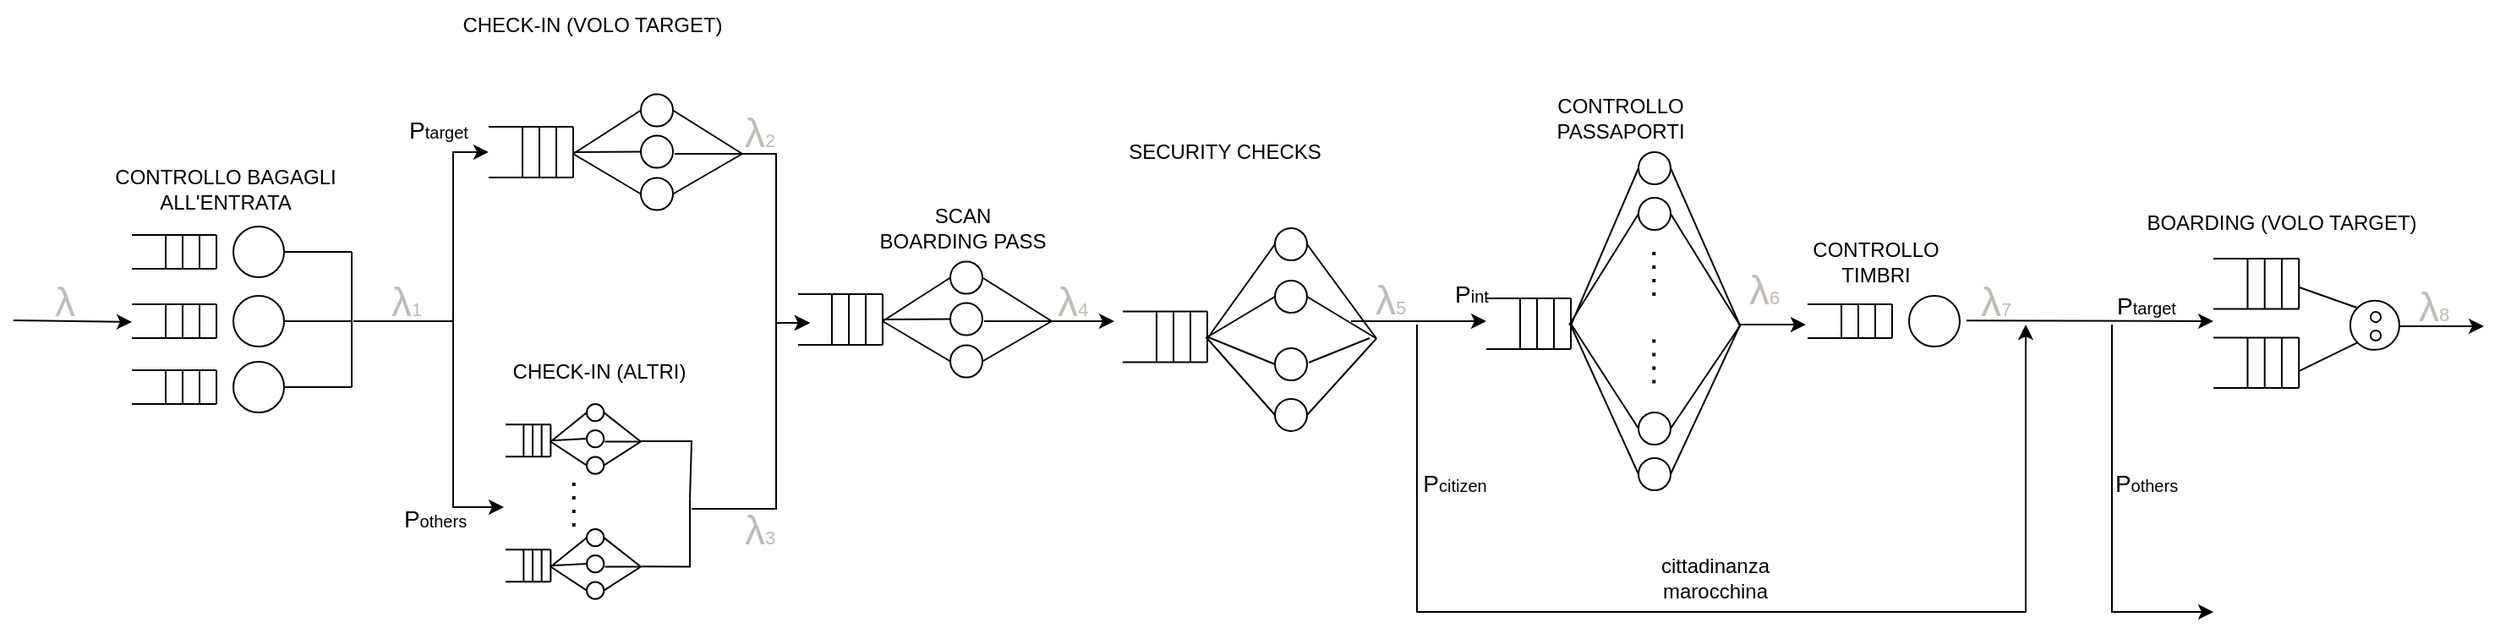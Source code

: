 <mxfile version="24.6.2" type="device">
  <diagram name="Pagina-1" id="cxO8FnJDTSKHW6fmAGdz">
    <mxGraphModel dx="3187" dy="1840" grid="1" gridSize="10" guides="1" tooltips="1" connect="1" arrows="1" fold="1" page="1" pageScale="1" pageWidth="1600" pageHeight="900" math="0" shadow="0">
      <root>
        <mxCell id="0" />
        <mxCell id="1" parent="0" />
        <mxCell id="YSWuQ-dhdkzdVncypj3w-34" value="" style="endArrow=classic;html=1;rounded=0;entryX=1;entryY=0.933;entryDx=0;entryDy=0;entryPerimeter=0;" parent="1" edge="1" target="1-fifR0d1cTadevSJ9ES-2">
          <mxGeometry width="50" height="50" relative="1" as="geometry">
            <mxPoint x="279" y="459" as="sourcePoint" />
            <mxPoint x="329" y="359" as="targetPoint" />
            <Array as="points">
              <mxPoint x="299" y="459" />
              <mxPoint x="299" y="359" />
            </Array>
          </mxGeometry>
        </mxCell>
        <mxCell id="YSWuQ-dhdkzdVncypj3w-50" value="CONTROLLO BAGAGLI &lt;br&gt;ALL&#39;ENTRATA" style="text;html=1;align=center;verticalAlign=middle;resizable=0;points=[];autosize=1;strokeColor=none;fillColor=none;rounded=0;" parent="1" vertex="1">
          <mxGeometry x="89" y="361" width="150" height="40" as="geometry" />
        </mxCell>
        <mxCell id="YSWuQ-dhdkzdVncypj3w-51" value="CHECK-IN (VOLO TARGET)" style="text;html=1;align=center;verticalAlign=middle;resizable=0;points=[];autosize=1;strokeColor=none;fillColor=none;rounded=0;" parent="1" vertex="1">
          <mxGeometry x="291" y="269" width="180" height="30" as="geometry" />
        </mxCell>
        <mxCell id="YSWuQ-dhdkzdVncypj3w-52" value="" style="endArrow=classic;html=1;rounded=0;" parent="1" edge="1">
          <mxGeometry width="50" height="50" relative="1" as="geometry">
            <mxPoint x="470" y="360" as="sourcePoint" />
            <mxPoint x="510" y="460" as="targetPoint" />
            <Array as="points">
              <mxPoint x="490" y="360" />
              <mxPoint x="490" y="460" />
            </Array>
          </mxGeometry>
        </mxCell>
        <mxCell id="YSWuQ-dhdkzdVncypj3w-93" value="SCAN&lt;br&gt;BOARDING PASS" style="text;html=1;align=center;verticalAlign=middle;resizable=0;points=[];autosize=1;strokeColor=none;fillColor=none;rounded=0;" parent="1" vertex="1">
          <mxGeometry x="540" y="383.5" width="120" height="40" as="geometry" />
        </mxCell>
        <mxCell id="YSWuQ-dhdkzdVncypj3w-94" value="SECURITY CHECKS" style="text;html=1;align=center;verticalAlign=middle;resizable=0;points=[];autosize=1;strokeColor=none;fillColor=none;rounded=0;" parent="1" vertex="1">
          <mxGeometry x="685" y="344" width="140" height="30" as="geometry" />
        </mxCell>
        <mxCell id="YSWuQ-dhdkzdVncypj3w-156" value="CONTROLLO&lt;br&gt;PASSAPORTI" style="text;html=1;align=center;verticalAlign=middle;resizable=0;points=[];autosize=1;strokeColor=none;fillColor=none;rounded=0;" parent="1" vertex="1">
          <mxGeometry x="939" y="319" width="100" height="40" as="geometry" />
        </mxCell>
        <mxCell id="YSWuQ-dhdkzdVncypj3w-158" value="" style="group;rounded=0;" parent="1" vertex="1" connectable="0">
          <mxGeometry x="1100" y="444" width="90" height="30" as="geometry" />
        </mxCell>
        <mxCell id="YSWuQ-dhdkzdVncypj3w-159" value="" style="group;rounded=0;" parent="YSWuQ-dhdkzdVncypj3w-158" vertex="1" connectable="0">
          <mxGeometry y="5" width="50" height="20" as="geometry" />
        </mxCell>
        <mxCell id="YSWuQ-dhdkzdVncypj3w-160" value="" style="endArrow=none;html=1;rounded=0;" parent="YSWuQ-dhdkzdVncypj3w-159" edge="1">
          <mxGeometry width="50" height="50" relative="1" as="geometry">
            <mxPoint as="sourcePoint" />
            <mxPoint x="50" as="targetPoint" />
          </mxGeometry>
        </mxCell>
        <mxCell id="YSWuQ-dhdkzdVncypj3w-161" value="" style="endArrow=none;html=1;rounded=0;" parent="YSWuQ-dhdkzdVncypj3w-159" edge="1">
          <mxGeometry width="50" height="50" relative="1" as="geometry">
            <mxPoint y="20" as="sourcePoint" />
            <mxPoint x="50" y="20" as="targetPoint" />
          </mxGeometry>
        </mxCell>
        <mxCell id="YSWuQ-dhdkzdVncypj3w-162" value="" style="endArrow=none;html=1;rounded=0;" parent="YSWuQ-dhdkzdVncypj3w-159" edge="1">
          <mxGeometry width="50" height="50" relative="1" as="geometry">
            <mxPoint x="50" as="sourcePoint" />
            <mxPoint x="50" y="20" as="targetPoint" />
          </mxGeometry>
        </mxCell>
        <mxCell id="YSWuQ-dhdkzdVncypj3w-163" value="" style="endArrow=none;html=1;rounded=0;" parent="YSWuQ-dhdkzdVncypj3w-159" edge="1">
          <mxGeometry width="50" height="50" relative="1" as="geometry">
            <mxPoint x="40" as="sourcePoint" />
            <mxPoint x="40" y="20" as="targetPoint" />
          </mxGeometry>
        </mxCell>
        <mxCell id="YSWuQ-dhdkzdVncypj3w-164" value="" style="endArrow=none;html=1;rounded=0;" parent="YSWuQ-dhdkzdVncypj3w-159" edge="1">
          <mxGeometry width="50" height="50" relative="1" as="geometry">
            <mxPoint x="30" as="sourcePoint" />
            <mxPoint x="30" y="20" as="targetPoint" />
          </mxGeometry>
        </mxCell>
        <mxCell id="YSWuQ-dhdkzdVncypj3w-165" value="" style="endArrow=none;html=1;rounded=0;" parent="YSWuQ-dhdkzdVncypj3w-159" edge="1">
          <mxGeometry width="50" height="50" relative="1" as="geometry">
            <mxPoint x="20" as="sourcePoint" />
            <mxPoint x="20" y="20" as="targetPoint" />
          </mxGeometry>
        </mxCell>
        <mxCell id="YSWuQ-dhdkzdVncypj3w-166" value="" style="ellipse;whiteSpace=wrap;html=1;aspect=fixed;rounded=0;" parent="YSWuQ-dhdkzdVncypj3w-158" vertex="1">
          <mxGeometry x="60" width="30" height="30" as="geometry" />
        </mxCell>
        <mxCell id="YSWuQ-dhdkzdVncypj3w-167" value="" style="endArrow=classic;html=1;rounded=0;" parent="1" edge="1">
          <mxGeometry width="50" height="50" relative="1" as="geometry">
            <mxPoint x="1060" y="461" as="sourcePoint" />
            <mxPoint x="1099" y="461" as="targetPoint" />
          </mxGeometry>
        </mxCell>
        <mxCell id="YSWuQ-dhdkzdVncypj3w-168" value="CONTROLLO&lt;br&gt;TIMBRI" style="text;html=1;align=center;verticalAlign=middle;resizable=0;points=[];autosize=1;strokeColor=none;fillColor=none;rounded=0;" parent="1" vertex="1">
          <mxGeometry x="1090" y="404" width="100" height="40" as="geometry" />
        </mxCell>
        <mxCell id="YSWuQ-dhdkzdVncypj3w-303" value="BOARDING (VOLO TARGET)" style="text;html=1;align=center;verticalAlign=middle;resizable=0;points=[];autosize=1;strokeColor=none;fillColor=none;rounded=0;" parent="1" vertex="1">
          <mxGeometry x="1290.01" y="386" width="180" height="30" as="geometry" />
        </mxCell>
        <mxCell id="YSWuQ-dhdkzdVncypj3w-305" value="" style="endArrow=classic;html=1;rounded=0;" parent="1" edge="1">
          <mxGeometry width="50" height="50" relative="1" as="geometry">
            <mxPoint x="1194" y="458.58" as="sourcePoint" />
            <mxPoint x="1340" y="459" as="targetPoint" />
          </mxGeometry>
        </mxCell>
        <mxCell id="YSWuQ-dhdkzdVncypj3w-319" value="" style="endArrow=classic;html=1;rounded=0;" parent="1" edge="1">
          <mxGeometry width="50" height="50" relative="1" as="geometry">
            <mxPoint x="869" y="461" as="sourcePoint" />
            <mxPoint x="1229" y="461" as="targetPoint" />
            <Array as="points">
              <mxPoint x="869" y="631" />
              <mxPoint x="1229" y="631" />
            </Array>
          </mxGeometry>
        </mxCell>
        <mxCell id="YSWuQ-dhdkzdVncypj3w-320" value="cittadinanza &lt;br&gt;marocchina" style="text;html=1;align=center;verticalAlign=middle;resizable=0;points=[];autosize=1;strokeColor=none;fillColor=none;rounded=0;" parent="1" vertex="1">
          <mxGeometry x="1000" y="591" width="90" height="40" as="geometry" />
        </mxCell>
        <mxCell id="hqgwPUTxqUbSW50iuOTj-12" value="" style="group;rounded=0;" parent="1" vertex="1" connectable="0">
          <mxGeometry x="109" y="403" width="130" height="110" as="geometry" />
        </mxCell>
        <mxCell id="YSWuQ-dhdkzdVncypj3w-213" value="" style="group;rounded=0;" parent="hqgwPUTxqUbSW50iuOTj-12" vertex="1" connectable="0">
          <mxGeometry width="130" height="110" as="geometry" />
        </mxCell>
        <mxCell id="YSWuQ-dhdkzdVncypj3w-21" value="" style="group;rounded=0;" parent="YSWuQ-dhdkzdVncypj3w-213" vertex="1" connectable="0">
          <mxGeometry y="80" width="90" height="30" as="geometry" />
        </mxCell>
        <mxCell id="YSWuQ-dhdkzdVncypj3w-9" value="" style="group;rounded=0;" parent="YSWuQ-dhdkzdVncypj3w-21" vertex="1" connectable="0">
          <mxGeometry y="5" width="50" height="20" as="geometry" />
        </mxCell>
        <mxCell id="YSWuQ-dhdkzdVncypj3w-10" value="" style="endArrow=none;html=1;rounded=0;" parent="YSWuQ-dhdkzdVncypj3w-9" edge="1">
          <mxGeometry width="50" height="50" relative="1" as="geometry">
            <mxPoint as="sourcePoint" />
            <mxPoint x="50" as="targetPoint" />
          </mxGeometry>
        </mxCell>
        <mxCell id="YSWuQ-dhdkzdVncypj3w-11" value="" style="endArrow=none;html=1;rounded=0;" parent="YSWuQ-dhdkzdVncypj3w-9" edge="1">
          <mxGeometry width="50" height="50" relative="1" as="geometry">
            <mxPoint y="20" as="sourcePoint" />
            <mxPoint x="50" y="20" as="targetPoint" />
          </mxGeometry>
        </mxCell>
        <mxCell id="YSWuQ-dhdkzdVncypj3w-12" value="" style="endArrow=none;html=1;rounded=0;" parent="YSWuQ-dhdkzdVncypj3w-9" edge="1">
          <mxGeometry width="50" height="50" relative="1" as="geometry">
            <mxPoint x="50" as="sourcePoint" />
            <mxPoint x="50" y="20" as="targetPoint" />
          </mxGeometry>
        </mxCell>
        <mxCell id="YSWuQ-dhdkzdVncypj3w-13" value="" style="endArrow=none;html=1;rounded=0;" parent="YSWuQ-dhdkzdVncypj3w-9" edge="1">
          <mxGeometry width="50" height="50" relative="1" as="geometry">
            <mxPoint x="40" as="sourcePoint" />
            <mxPoint x="40" y="20" as="targetPoint" />
          </mxGeometry>
        </mxCell>
        <mxCell id="YSWuQ-dhdkzdVncypj3w-14" value="" style="endArrow=none;html=1;rounded=0;" parent="YSWuQ-dhdkzdVncypj3w-9" edge="1">
          <mxGeometry width="50" height="50" relative="1" as="geometry">
            <mxPoint x="30" as="sourcePoint" />
            <mxPoint x="30" y="20" as="targetPoint" />
          </mxGeometry>
        </mxCell>
        <mxCell id="YSWuQ-dhdkzdVncypj3w-15" value="" style="endArrow=none;html=1;rounded=0;" parent="YSWuQ-dhdkzdVncypj3w-9" edge="1">
          <mxGeometry width="50" height="50" relative="1" as="geometry">
            <mxPoint x="20" as="sourcePoint" />
            <mxPoint x="20" y="20" as="targetPoint" />
          </mxGeometry>
        </mxCell>
        <mxCell id="YSWuQ-dhdkzdVncypj3w-19" value="" style="ellipse;whiteSpace=wrap;html=1;aspect=fixed;rounded=0;" parent="YSWuQ-dhdkzdVncypj3w-21" vertex="1">
          <mxGeometry x="60" width="30" height="30" as="geometry" />
        </mxCell>
        <mxCell id="YSWuQ-dhdkzdVncypj3w-22" value="" style="group;rounded=0;" parent="YSWuQ-dhdkzdVncypj3w-213" vertex="1" connectable="0">
          <mxGeometry width="90" height="30" as="geometry" />
        </mxCell>
        <mxCell id="YSWuQ-dhdkzdVncypj3w-23" value="" style="group;rounded=0;" parent="YSWuQ-dhdkzdVncypj3w-22" vertex="1" connectable="0">
          <mxGeometry y="5" width="50" height="20" as="geometry" />
        </mxCell>
        <mxCell id="YSWuQ-dhdkzdVncypj3w-24" value="" style="endArrow=none;html=1;rounded=0;" parent="YSWuQ-dhdkzdVncypj3w-23" edge="1">
          <mxGeometry width="50" height="50" relative="1" as="geometry">
            <mxPoint as="sourcePoint" />
            <mxPoint x="50" as="targetPoint" />
          </mxGeometry>
        </mxCell>
        <mxCell id="YSWuQ-dhdkzdVncypj3w-25" value="" style="endArrow=none;html=1;rounded=0;" parent="YSWuQ-dhdkzdVncypj3w-23" edge="1">
          <mxGeometry width="50" height="50" relative="1" as="geometry">
            <mxPoint y="20" as="sourcePoint" />
            <mxPoint x="50" y="20" as="targetPoint" />
          </mxGeometry>
        </mxCell>
        <mxCell id="YSWuQ-dhdkzdVncypj3w-26" value="" style="endArrow=none;html=1;rounded=0;" parent="YSWuQ-dhdkzdVncypj3w-23" edge="1">
          <mxGeometry width="50" height="50" relative="1" as="geometry">
            <mxPoint x="50" as="sourcePoint" />
            <mxPoint x="50" y="20" as="targetPoint" />
          </mxGeometry>
        </mxCell>
        <mxCell id="YSWuQ-dhdkzdVncypj3w-27" value="" style="endArrow=none;html=1;rounded=0;" parent="YSWuQ-dhdkzdVncypj3w-23" edge="1">
          <mxGeometry width="50" height="50" relative="1" as="geometry">
            <mxPoint x="40" as="sourcePoint" />
            <mxPoint x="40" y="20" as="targetPoint" />
          </mxGeometry>
        </mxCell>
        <mxCell id="YSWuQ-dhdkzdVncypj3w-28" value="" style="endArrow=none;html=1;rounded=0;" parent="YSWuQ-dhdkzdVncypj3w-23" edge="1">
          <mxGeometry width="50" height="50" relative="1" as="geometry">
            <mxPoint x="30" as="sourcePoint" />
            <mxPoint x="30" y="20" as="targetPoint" />
          </mxGeometry>
        </mxCell>
        <mxCell id="YSWuQ-dhdkzdVncypj3w-29" value="" style="endArrow=none;html=1;rounded=0;" parent="YSWuQ-dhdkzdVncypj3w-23" edge="1">
          <mxGeometry width="50" height="50" relative="1" as="geometry">
            <mxPoint x="20" as="sourcePoint" />
            <mxPoint x="20" y="20" as="targetPoint" />
          </mxGeometry>
        </mxCell>
        <mxCell id="YSWuQ-dhdkzdVncypj3w-30" value="" style="ellipse;whiteSpace=wrap;html=1;aspect=fixed;rounded=0;" parent="YSWuQ-dhdkzdVncypj3w-22" vertex="1">
          <mxGeometry x="60" width="30" height="30" as="geometry" />
        </mxCell>
        <mxCell id="YSWuQ-dhdkzdVncypj3w-31" value="" style="endArrow=none;html=1;rounded=0;" parent="YSWuQ-dhdkzdVncypj3w-213" edge="1">
          <mxGeometry width="50" height="50" relative="1" as="geometry">
            <mxPoint x="90" y="15" as="sourcePoint" />
            <mxPoint x="130" y="15" as="targetPoint" />
          </mxGeometry>
        </mxCell>
        <mxCell id="YSWuQ-dhdkzdVncypj3w-32" value="" style="endArrow=none;html=1;rounded=0;" parent="YSWuQ-dhdkzdVncypj3w-213" edge="1">
          <mxGeometry width="50" height="50" relative="1" as="geometry">
            <mxPoint x="90" y="95" as="sourcePoint" />
            <mxPoint x="130" y="95" as="targetPoint" />
          </mxGeometry>
        </mxCell>
        <mxCell id="YSWuQ-dhdkzdVncypj3w-33" value="" style="endArrow=none;html=1;rounded=0;" parent="YSWuQ-dhdkzdVncypj3w-213" edge="1">
          <mxGeometry width="50" height="50" relative="1" as="geometry">
            <mxPoint x="130" y="15" as="sourcePoint" />
            <mxPoint x="130" y="95" as="targetPoint" />
          </mxGeometry>
        </mxCell>
        <mxCell id="hqgwPUTxqUbSW50iuOTj-3" value="" style="group;rounded=0;" parent="hqgwPUTxqUbSW50iuOTj-12" vertex="1" connectable="0">
          <mxGeometry y="41" width="90" height="30" as="geometry" />
        </mxCell>
        <mxCell id="hqgwPUTxqUbSW50iuOTj-4" value="" style="group;rounded=0;" parent="hqgwPUTxqUbSW50iuOTj-3" vertex="1" connectable="0">
          <mxGeometry y="5" width="50" height="20" as="geometry" />
        </mxCell>
        <mxCell id="hqgwPUTxqUbSW50iuOTj-5" value="" style="endArrow=none;html=1;rounded=0;" parent="hqgwPUTxqUbSW50iuOTj-4" edge="1">
          <mxGeometry width="50" height="50" relative="1" as="geometry">
            <mxPoint as="sourcePoint" />
            <mxPoint x="50" as="targetPoint" />
          </mxGeometry>
        </mxCell>
        <mxCell id="hqgwPUTxqUbSW50iuOTj-6" value="" style="endArrow=none;html=1;rounded=0;" parent="hqgwPUTxqUbSW50iuOTj-4" edge="1">
          <mxGeometry width="50" height="50" relative="1" as="geometry">
            <mxPoint y="20" as="sourcePoint" />
            <mxPoint x="50" y="20" as="targetPoint" />
          </mxGeometry>
        </mxCell>
        <mxCell id="hqgwPUTxqUbSW50iuOTj-7" value="" style="endArrow=none;html=1;rounded=0;" parent="hqgwPUTxqUbSW50iuOTj-4" edge="1">
          <mxGeometry width="50" height="50" relative="1" as="geometry">
            <mxPoint x="50" as="sourcePoint" />
            <mxPoint x="50" y="20" as="targetPoint" />
          </mxGeometry>
        </mxCell>
        <mxCell id="hqgwPUTxqUbSW50iuOTj-8" value="" style="endArrow=none;html=1;rounded=0;" parent="hqgwPUTxqUbSW50iuOTj-4" edge="1">
          <mxGeometry width="50" height="50" relative="1" as="geometry">
            <mxPoint x="40" as="sourcePoint" />
            <mxPoint x="40" y="20" as="targetPoint" />
          </mxGeometry>
        </mxCell>
        <mxCell id="hqgwPUTxqUbSW50iuOTj-9" value="" style="endArrow=none;html=1;rounded=0;" parent="hqgwPUTxqUbSW50iuOTj-4" edge="1">
          <mxGeometry width="50" height="50" relative="1" as="geometry">
            <mxPoint x="30" as="sourcePoint" />
            <mxPoint x="30" y="20" as="targetPoint" />
          </mxGeometry>
        </mxCell>
        <mxCell id="hqgwPUTxqUbSW50iuOTj-10" value="" style="endArrow=none;html=1;rounded=0;" parent="hqgwPUTxqUbSW50iuOTj-4" edge="1">
          <mxGeometry width="50" height="50" relative="1" as="geometry">
            <mxPoint x="20" as="sourcePoint" />
            <mxPoint x="20" y="20" as="targetPoint" />
          </mxGeometry>
        </mxCell>
        <mxCell id="hqgwPUTxqUbSW50iuOTj-11" value="" style="ellipse;whiteSpace=wrap;html=1;aspect=fixed;rounded=0;" parent="hqgwPUTxqUbSW50iuOTj-3" vertex="1">
          <mxGeometry x="60" width="30" height="30" as="geometry" />
        </mxCell>
        <mxCell id="hqgwPUTxqUbSW50iuOTj-13" value="" style="endArrow=none;html=1;rounded=0;exitX=1;exitY=0.5;exitDx=0;exitDy=0;" parent="1" source="hqgwPUTxqUbSW50iuOTj-11" edge="1">
          <mxGeometry width="50" height="50" relative="1" as="geometry">
            <mxPoint x="509" y="679" as="sourcePoint" />
            <mxPoint x="239" y="459" as="targetPoint" />
          </mxGeometry>
        </mxCell>
        <mxCell id="hqgwPUTxqUbSW50iuOTj-58" value="" style="group;rounded=0;" parent="1" vertex="1" connectable="0">
          <mxGeometry x="320" y="324.75" width="150" height="68.5" as="geometry" />
        </mxCell>
        <mxCell id="YSWuQ-dhdkzdVncypj3w-36" value="" style="group;rounded=0;" parent="hqgwPUTxqUbSW50iuOTj-58" vertex="1" connectable="0">
          <mxGeometry y="19.25" width="50" height="30" as="geometry" />
        </mxCell>
        <mxCell id="YSWuQ-dhdkzdVncypj3w-37" value="" style="endArrow=none;html=1;rounded=0;" parent="YSWuQ-dhdkzdVncypj3w-36" edge="1">
          <mxGeometry width="50" height="50" relative="1" as="geometry">
            <mxPoint as="sourcePoint" />
            <mxPoint x="50" as="targetPoint" />
          </mxGeometry>
        </mxCell>
        <mxCell id="YSWuQ-dhdkzdVncypj3w-38" value="" style="endArrow=none;html=1;rounded=0;" parent="YSWuQ-dhdkzdVncypj3w-36" edge="1">
          <mxGeometry width="50" height="50" relative="1" as="geometry">
            <mxPoint y="30" as="sourcePoint" />
            <mxPoint x="50" y="30" as="targetPoint" />
          </mxGeometry>
        </mxCell>
        <mxCell id="YSWuQ-dhdkzdVncypj3w-39" value="" style="endArrow=none;html=1;rounded=0;" parent="YSWuQ-dhdkzdVncypj3w-36" edge="1">
          <mxGeometry width="50" height="50" relative="1" as="geometry">
            <mxPoint x="50" as="sourcePoint" />
            <mxPoint x="50" y="30" as="targetPoint" />
          </mxGeometry>
        </mxCell>
        <mxCell id="YSWuQ-dhdkzdVncypj3w-40" value="" style="endArrow=none;html=1;rounded=0;" parent="YSWuQ-dhdkzdVncypj3w-36" edge="1">
          <mxGeometry width="50" height="50" relative="1" as="geometry">
            <mxPoint x="40" as="sourcePoint" />
            <mxPoint x="40" y="30" as="targetPoint" />
          </mxGeometry>
        </mxCell>
        <mxCell id="YSWuQ-dhdkzdVncypj3w-41" value="" style="endArrow=none;html=1;rounded=0;" parent="YSWuQ-dhdkzdVncypj3w-36" edge="1">
          <mxGeometry width="50" height="50" relative="1" as="geometry">
            <mxPoint x="30" as="sourcePoint" />
            <mxPoint x="30" y="30" as="targetPoint" />
          </mxGeometry>
        </mxCell>
        <mxCell id="YSWuQ-dhdkzdVncypj3w-42" value="" style="endArrow=none;html=1;rounded=0;" parent="YSWuQ-dhdkzdVncypj3w-36" edge="1">
          <mxGeometry width="50" height="50" relative="1" as="geometry">
            <mxPoint x="20" as="sourcePoint" />
            <mxPoint x="20" y="30" as="targetPoint" />
          </mxGeometry>
        </mxCell>
        <mxCell id="YSWuQ-dhdkzdVncypj3w-46" value="" style="ellipse;whiteSpace=wrap;html=1;aspect=fixed;rounded=0;" parent="hqgwPUTxqUbSW50iuOTj-58" vertex="1">
          <mxGeometry x="90" width="19" height="19" as="geometry" />
        </mxCell>
        <mxCell id="YSWuQ-dhdkzdVncypj3w-48" value="" style="endArrow=none;html=1;rounded=0;entryX=0;entryY=0.5;entryDx=0;entryDy=0;" parent="hqgwPUTxqUbSW50iuOTj-58" target="YSWuQ-dhdkzdVncypj3w-46" edge="1">
          <mxGeometry width="50" height="50" relative="1" as="geometry">
            <mxPoint x="50" y="35.25" as="sourcePoint" />
            <mxPoint x="234.5" y="-2.75" as="targetPoint" />
          </mxGeometry>
        </mxCell>
        <mxCell id="YSWuQ-dhdkzdVncypj3w-49" value="" style="endArrow=none;html=1;rounded=0;entryX=0;entryY=0.5;entryDx=0;entryDy=0;" parent="hqgwPUTxqUbSW50iuOTj-58" target="hqgwPUTxqUbSW50iuOTj-43" edge="1">
          <mxGeometry width="50" height="50" relative="1" as="geometry">
            <mxPoint x="50" y="34.25" as="sourcePoint" />
            <mxPoint x="235.893" y="93.643" as="targetPoint" />
          </mxGeometry>
        </mxCell>
        <mxCell id="YSWuQ-dhdkzdVncypj3w-237" value="" style="endArrow=none;html=1;rounded=0;entryX=1;entryY=0.5;entryDx=0;entryDy=0;" parent="hqgwPUTxqUbSW50iuOTj-58" target="YSWuQ-dhdkzdVncypj3w-46" edge="1">
          <mxGeometry width="50" height="50" relative="1" as="geometry">
            <mxPoint x="150" y="35.25" as="sourcePoint" />
            <mxPoint x="260.5" y="2.25" as="targetPoint" />
          </mxGeometry>
        </mxCell>
        <mxCell id="hqgwPUTxqUbSW50iuOTj-43" value="" style="ellipse;whiteSpace=wrap;html=1;aspect=fixed;rounded=0;" parent="hqgwPUTxqUbSW50iuOTj-58" vertex="1">
          <mxGeometry x="90" y="24.5" width="19" height="19" as="geometry" />
        </mxCell>
        <mxCell id="hqgwPUTxqUbSW50iuOTj-45" value="" style="ellipse;whiteSpace=wrap;html=1;aspect=fixed;rounded=0;" parent="hqgwPUTxqUbSW50iuOTj-58" vertex="1">
          <mxGeometry x="90" y="49.5" width="19" height="19" as="geometry" />
        </mxCell>
        <mxCell id="hqgwPUTxqUbSW50iuOTj-55" value="" style="endArrow=none;html=1;rounded=0;entryX=0;entryY=0.5;entryDx=0;entryDy=0;" parent="hqgwPUTxqUbSW50iuOTj-58" target="hqgwPUTxqUbSW50iuOTj-45" edge="1">
          <mxGeometry width="50" height="50" relative="1" as="geometry">
            <mxPoint x="50" y="35.25" as="sourcePoint" />
            <mxPoint x="250" y="15.25" as="targetPoint" />
          </mxGeometry>
        </mxCell>
        <mxCell id="hqgwPUTxqUbSW50iuOTj-56" value="" style="endArrow=none;html=1;rounded=0;exitX=1;exitY=0.5;exitDx=0;exitDy=0;" parent="hqgwPUTxqUbSW50iuOTj-58" source="hqgwPUTxqUbSW50iuOTj-45" edge="1">
          <mxGeometry width="50" height="50" relative="1" as="geometry">
            <mxPoint x="200" y="65.25" as="sourcePoint" />
            <mxPoint x="150" y="35.25" as="targetPoint" />
          </mxGeometry>
        </mxCell>
        <mxCell id="hqgwPUTxqUbSW50iuOTj-57" value="" style="endArrow=none;html=1;rounded=0;" parent="hqgwPUTxqUbSW50iuOTj-58" edge="1">
          <mxGeometry width="50" height="50" relative="1" as="geometry">
            <mxPoint x="110" y="35.25" as="sourcePoint" />
            <mxPoint x="150" y="35.25" as="targetPoint" />
          </mxGeometry>
        </mxCell>
        <mxCell id="hqgwPUTxqUbSW50iuOTj-59" value="" style="endArrow=classic;html=1;rounded=0;" parent="1" edge="1">
          <mxGeometry width="50" height="50" relative="1" as="geometry">
            <mxPoint x="650" y="459" as="sourcePoint" />
            <mxPoint x="690" y="459" as="targetPoint" />
          </mxGeometry>
        </mxCell>
        <mxCell id="hqgwPUTxqUbSW50iuOTj-120" value="" style="group;rounded=0;" parent="1" vertex="1" connectable="0">
          <mxGeometry x="1340" y="422" width="110" height="76.5" as="geometry" />
        </mxCell>
        <mxCell id="hqgwPUTxqUbSW50iuOTj-79" value="" style="group;rounded=0;" parent="hqgwPUTxqUbSW50iuOTj-120" vertex="1" connectable="0">
          <mxGeometry width="50.58" height="29.805" as="geometry" />
        </mxCell>
        <mxCell id="hqgwPUTxqUbSW50iuOTj-80" value="" style="endArrow=none;html=1;rounded=0;" parent="hqgwPUTxqUbSW50iuOTj-79" edge="1">
          <mxGeometry width="50" height="50" relative="1" as="geometry">
            <mxPoint as="sourcePoint" />
            <mxPoint x="50.58" as="targetPoint" />
          </mxGeometry>
        </mxCell>
        <mxCell id="hqgwPUTxqUbSW50iuOTj-81" value="" style="endArrow=none;html=1;rounded=0;" parent="hqgwPUTxqUbSW50iuOTj-79" edge="1">
          <mxGeometry width="50" height="50" relative="1" as="geometry">
            <mxPoint y="29.805" as="sourcePoint" />
            <mxPoint x="50.58" y="29.805" as="targetPoint" />
          </mxGeometry>
        </mxCell>
        <mxCell id="hqgwPUTxqUbSW50iuOTj-82" value="" style="endArrow=none;html=1;rounded=0;" parent="hqgwPUTxqUbSW50iuOTj-79" edge="1">
          <mxGeometry width="50" height="50" relative="1" as="geometry">
            <mxPoint x="50.58" as="sourcePoint" />
            <mxPoint x="50.58" y="29.805" as="targetPoint" />
          </mxGeometry>
        </mxCell>
        <mxCell id="hqgwPUTxqUbSW50iuOTj-83" value="" style="endArrow=none;html=1;rounded=0;" parent="hqgwPUTxqUbSW50iuOTj-79" edge="1">
          <mxGeometry width="50" height="50" relative="1" as="geometry">
            <mxPoint x="40.464" as="sourcePoint" />
            <mxPoint x="40.464" y="29.805" as="targetPoint" />
          </mxGeometry>
        </mxCell>
        <mxCell id="hqgwPUTxqUbSW50iuOTj-84" value="" style="endArrow=none;html=1;rounded=0;" parent="hqgwPUTxqUbSW50iuOTj-79" edge="1">
          <mxGeometry width="50" height="50" relative="1" as="geometry">
            <mxPoint x="30.348" as="sourcePoint" />
            <mxPoint x="30.348" y="29.805" as="targetPoint" />
          </mxGeometry>
        </mxCell>
        <mxCell id="hqgwPUTxqUbSW50iuOTj-85" value="" style="endArrow=none;html=1;rounded=0;" parent="hqgwPUTxqUbSW50iuOTj-79" edge="1">
          <mxGeometry width="50" height="50" relative="1" as="geometry">
            <mxPoint x="20.232" as="sourcePoint" />
            <mxPoint x="20.232" y="29.805" as="targetPoint" />
          </mxGeometry>
        </mxCell>
        <mxCell id="hqgwPUTxqUbSW50iuOTj-86" value="" style="ellipse;whiteSpace=wrap;html=1;aspect=fixed;rounded=0;" parent="hqgwPUTxqUbSW50iuOTj-120" vertex="1">
          <mxGeometry x="80.927" y="24.864" width="29.073" height="29.073" as="geometry" />
        </mxCell>
        <mxCell id="hqgwPUTxqUbSW50iuOTj-87" value="" style="group;rounded=0;" parent="hqgwPUTxqUbSW50iuOTj-120" vertex="1" connectable="0">
          <mxGeometry y="46.695" width="50.58" height="29.805" as="geometry" />
        </mxCell>
        <mxCell id="hqgwPUTxqUbSW50iuOTj-88" value="" style="endArrow=none;html=1;rounded=0;" parent="hqgwPUTxqUbSW50iuOTj-87" edge="1">
          <mxGeometry width="50" height="50" relative="1" as="geometry">
            <mxPoint as="sourcePoint" />
            <mxPoint x="50.58" as="targetPoint" />
          </mxGeometry>
        </mxCell>
        <mxCell id="hqgwPUTxqUbSW50iuOTj-89" value="" style="endArrow=none;html=1;rounded=0;" parent="hqgwPUTxqUbSW50iuOTj-87" edge="1">
          <mxGeometry width="50" height="50" relative="1" as="geometry">
            <mxPoint y="29.805" as="sourcePoint" />
            <mxPoint x="50.58" y="29.805" as="targetPoint" />
          </mxGeometry>
        </mxCell>
        <mxCell id="hqgwPUTxqUbSW50iuOTj-90" value="" style="endArrow=none;html=1;rounded=0;" parent="hqgwPUTxqUbSW50iuOTj-87" edge="1">
          <mxGeometry width="50" height="50" relative="1" as="geometry">
            <mxPoint x="50.58" as="sourcePoint" />
            <mxPoint x="50.58" y="29.805" as="targetPoint" />
          </mxGeometry>
        </mxCell>
        <mxCell id="hqgwPUTxqUbSW50iuOTj-91" value="" style="endArrow=none;html=1;rounded=0;" parent="hqgwPUTxqUbSW50iuOTj-87" edge="1">
          <mxGeometry width="50" height="50" relative="1" as="geometry">
            <mxPoint x="40.464" as="sourcePoint" />
            <mxPoint x="40.464" y="29.805" as="targetPoint" />
          </mxGeometry>
        </mxCell>
        <mxCell id="hqgwPUTxqUbSW50iuOTj-92" value="" style="endArrow=none;html=1;rounded=0;" parent="hqgwPUTxqUbSW50iuOTj-87" edge="1">
          <mxGeometry width="50" height="50" relative="1" as="geometry">
            <mxPoint x="30.348" as="sourcePoint" />
            <mxPoint x="30.348" y="29.805" as="targetPoint" />
          </mxGeometry>
        </mxCell>
        <mxCell id="hqgwPUTxqUbSW50iuOTj-93" value="" style="endArrow=none;html=1;rounded=0;" parent="hqgwPUTxqUbSW50iuOTj-87" edge="1">
          <mxGeometry width="50" height="50" relative="1" as="geometry">
            <mxPoint x="20.232" as="sourcePoint" />
            <mxPoint x="20.232" y="29.805" as="targetPoint" />
          </mxGeometry>
        </mxCell>
        <mxCell id="hqgwPUTxqUbSW50iuOTj-94" value="" style="endArrow=none;html=1;rounded=0;entryX=0;entryY=0;entryDx=0;entryDy=0;" parent="hqgwPUTxqUbSW50iuOTj-120" target="hqgwPUTxqUbSW50iuOTj-86" edge="1">
          <mxGeometry width="50" height="50" relative="1" as="geometry">
            <mxPoint x="50.58" y="16.89" as="sourcePoint" />
            <mxPoint x="121.391" y="-38.747" as="targetPoint" />
          </mxGeometry>
        </mxCell>
        <mxCell id="hqgwPUTxqUbSW50iuOTj-95" value="" style="endArrow=none;html=1;rounded=0;entryX=0;entryY=1;entryDx=0;entryDy=0;" parent="hqgwPUTxqUbSW50iuOTj-120" target="hqgwPUTxqUbSW50iuOTj-86" edge="1">
          <mxGeometry width="50" height="50" relative="1" as="geometry">
            <mxPoint x="50.58" y="66.565" as="sourcePoint" />
            <mxPoint x="95.09" y="34.773" as="targetPoint" />
          </mxGeometry>
        </mxCell>
        <mxCell id="hqgwPUTxqUbSW50iuOTj-96" value="" style="ellipse;whiteSpace=wrap;html=1;aspect=fixed;rounded=0;" parent="hqgwPUTxqUbSW50iuOTj-120" vertex="1">
          <mxGeometry x="92.974" y="31.512" width="6.087" height="6.087" as="geometry" />
        </mxCell>
        <mxCell id="hqgwPUTxqUbSW50iuOTj-97" value="" style="ellipse;whiteSpace=wrap;html=1;aspect=fixed;rounded=0;" parent="hqgwPUTxqUbSW50iuOTj-120" vertex="1">
          <mxGeometry x="92.974" y="42.441" width="6.087" height="6.087" as="geometry" />
        </mxCell>
        <mxCell id="hqgwPUTxqUbSW50iuOTj-133" value="CHECK-IN (ALTRI)" style="text;html=1;align=center;verticalAlign=middle;resizable=0;points=[];autosize=1;strokeColor=none;fillColor=none;rounded=0;" parent="1" vertex="1">
          <mxGeometry x="320" y="474" width="130" height="30" as="geometry" />
        </mxCell>
        <mxCell id="hqgwPUTxqUbSW50iuOTj-134" value="" style="endArrow=classic;html=1;rounded=0;curved=0;" parent="1" edge="1">
          <mxGeometry width="50" height="50" relative="1" as="geometry">
            <mxPoint x="240" y="459" as="sourcePoint" />
            <mxPoint x="329" y="569" as="targetPoint" />
            <Array as="points">
              <mxPoint x="299" y="459" />
              <mxPoint x="299" y="569" />
            </Array>
          </mxGeometry>
        </mxCell>
        <mxCell id="hqgwPUTxqUbSW50iuOTj-136" value="" style="endArrow=classic;html=1;rounded=0;" parent="1" edge="1">
          <mxGeometry width="50" height="50" relative="1" as="geometry">
            <mxPoint x="440" y="570" as="sourcePoint" />
            <mxPoint x="510" y="460" as="targetPoint" />
            <Array as="points">
              <mxPoint x="490" y="570" />
              <mxPoint x="490" y="460" />
            </Array>
          </mxGeometry>
        </mxCell>
        <mxCell id="hqgwPUTxqUbSW50iuOTj-147" value="" style="endArrow=classic;html=1;rounded=0;" parent="1" edge="1">
          <mxGeometry width="50" height="50" relative="1" as="geometry">
            <mxPoint x="830" y="459" as="sourcePoint" />
            <mxPoint x="910" y="459" as="targetPoint" />
          </mxGeometry>
        </mxCell>
        <mxCell id="1-fifR0d1cTadevSJ9ES-1" value="" style="endArrow=classic;html=1;rounded=0;" parent="1" edge="1">
          <mxGeometry width="50" height="50" relative="1" as="geometry">
            <mxPoint x="1280" y="461" as="sourcePoint" />
            <mxPoint x="1340" y="631" as="targetPoint" />
            <Array as="points">
              <mxPoint x="1280" y="631" />
            </Array>
          </mxGeometry>
        </mxCell>
        <mxCell id="1-fifR0d1cTadevSJ9ES-2" value="&lt;font style=&quot;&quot;&gt;&lt;span style=&quot;font-size: 14px;&quot;&gt;P&lt;/span&gt;&lt;font style=&quot;font-size: 10px;&quot;&gt;target&lt;/font&gt;&lt;/font&gt;" style="text;html=1;align=center;verticalAlign=middle;resizable=0;points=[];autosize=1;strokeColor=none;fillColor=none;" parent="1" vertex="1">
          <mxGeometry x="260" y="331" width="60" height="30" as="geometry" />
        </mxCell>
        <mxCell id="1-fifR0d1cTadevSJ9ES-8" value="&lt;font style=&quot;&quot;&gt;&lt;span style=&quot;font-size: 14px;&quot;&gt;P&lt;/span&gt;&lt;font style=&quot;font-size: 10px;&quot;&gt;others&lt;/font&gt;&lt;/font&gt;" style="text;html=1;align=center;verticalAlign=middle;resizable=0;points=[];autosize=1;strokeColor=none;fillColor=none;" parent="1" vertex="1">
          <mxGeometry x="258" y="561" width="60" height="30" as="geometry" />
        </mxCell>
        <mxCell id="1-fifR0d1cTadevSJ9ES-10" value="&lt;font style=&quot;&quot;&gt;&lt;span style=&quot;font-size: 14px;&quot;&gt;P&lt;/span&gt;&lt;font style=&quot;font-size: 10px;&quot;&gt;target&lt;/font&gt;&lt;/font&gt;" style="text;html=1;align=center;verticalAlign=middle;resizable=0;points=[];autosize=1;strokeColor=none;fillColor=none;" parent="1" vertex="1">
          <mxGeometry x="1270" y="435" width="60" height="30" as="geometry" />
        </mxCell>
        <mxCell id="1-fifR0d1cTadevSJ9ES-11" value="&lt;font style=&quot;&quot;&gt;&lt;span style=&quot;font-size: 14px;&quot;&gt;P&lt;/span&gt;&lt;font style=&quot;font-size: 10px;&quot;&gt;others&lt;/font&gt;&lt;/font&gt;" style="text;html=1;align=center;verticalAlign=middle;resizable=0;points=[];autosize=1;strokeColor=none;fillColor=none;" parent="1" vertex="1">
          <mxGeometry x="1270" y="540" width="60" height="30" as="geometry" />
        </mxCell>
        <mxCell id="1-fifR0d1cTadevSJ9ES-13" value="&lt;font style=&quot;&quot;&gt;&lt;span style=&quot;font-size: 14px;&quot;&gt;P&lt;/span&gt;&lt;span style=&quot;font-size: 10px;&quot;&gt;int&lt;/span&gt;&lt;/font&gt;" style="text;html=1;align=center;verticalAlign=middle;resizable=0;points=[];autosize=1;strokeColor=none;fillColor=none;" parent="1" vertex="1">
          <mxGeometry x="881" y="428" width="40" height="30" as="geometry" />
        </mxCell>
        <mxCell id="1-fifR0d1cTadevSJ9ES-14" value="&lt;font style=&quot;&quot;&gt;&lt;span style=&quot;font-size: 14px;&quot;&gt;P&lt;/span&gt;&lt;span style=&quot;font-size: 10px;&quot;&gt;citizen&lt;/span&gt;&lt;/font&gt;" style="text;html=1;align=center;verticalAlign=middle;resizable=0;points=[];autosize=1;strokeColor=none;fillColor=none;" parent="1" vertex="1">
          <mxGeometry x="861" y="540" width="60" height="30" as="geometry" />
        </mxCell>
        <mxCell id="1-fifR0d1cTadevSJ9ES-15" value="" style="endArrow=classic;html=1;rounded=0;" parent="1" edge="1">
          <mxGeometry width="50" height="50" relative="1" as="geometry">
            <mxPoint x="39" y="458.5" as="sourcePoint" />
            <mxPoint x="109" y="459.5" as="targetPoint" />
          </mxGeometry>
        </mxCell>
        <mxCell id="1-fifR0d1cTadevSJ9ES-17" value="&lt;div style=&quot;text-align: left;&quot;&gt;&lt;span data-darkreader-inline-bgcolor=&quot;&quot; style=&quot;background-color: initial; text-wrap: wrap; --darkreader-inline-bgcolor: initial;&quot;&gt;&lt;font style=&quot;--darkreader-inline-color: #bdb7ae;&quot; data-darkreader-inline-color=&quot;&quot; face=&quot;arial, sans-serif&quot; color=&quot;#c1bcb4&quot;&gt;&lt;span style=&quot;font-size: 24px;&quot;&gt;λ&lt;/span&gt;&lt;font style=&quot;font-size: 11px;&quot;&gt;1&lt;/font&gt;&lt;/font&gt;&lt;/span&gt;&lt;/div&gt;" style="text;html=1;align=center;verticalAlign=middle;resizable=0;points=[];autosize=1;strokeColor=none;fillColor=none;" parent="1" vertex="1">
          <mxGeometry x="251" y="428" width="40" height="40" as="geometry" />
        </mxCell>
        <mxCell id="1-fifR0d1cTadevSJ9ES-26" value="" style="endArrow=classic;html=1;rounded=0;" parent="1" edge="1">
          <mxGeometry width="50" height="50" relative="1" as="geometry">
            <mxPoint x="1450" y="462" as="sourcePoint" />
            <mxPoint x="1500" y="462" as="targetPoint" />
          </mxGeometry>
        </mxCell>
        <mxCell id="1-fifR0d1cTadevSJ9ES-27" value="&lt;div style=&quot;text-align: left;&quot;&gt;&lt;span data-darkreader-inline-bgcolor=&quot;&quot; style=&quot;background-color: initial; text-wrap: wrap; --darkreader-inline-bgcolor: initial;&quot;&gt;&lt;font style=&quot;--darkreader-inline-color: #bdb7ae;&quot; data-darkreader-inline-color=&quot;&quot; face=&quot;arial, sans-serif&quot; color=&quot;#c1bcb4&quot;&gt;&lt;span style=&quot;font-size: 24px;&quot;&gt;λ&lt;/span&gt;&lt;/font&gt;&lt;/span&gt;&lt;/div&gt;" style="text;html=1;align=center;verticalAlign=middle;resizable=0;points=[];autosize=1;strokeColor=none;fillColor=none;" parent="1" vertex="1">
          <mxGeometry x="49" y="428" width="40" height="40" as="geometry" />
        </mxCell>
        <mxCell id="1-fifR0d1cTadevSJ9ES-28" value="&lt;div style=&quot;text-align: left;&quot;&gt;&lt;span data-darkreader-inline-bgcolor=&quot;&quot; style=&quot;background-color: initial; text-wrap: wrap; --darkreader-inline-bgcolor: initial;&quot;&gt;&lt;font style=&quot;--darkreader-inline-color: #bdb7ae;&quot; data-darkreader-inline-color=&quot;&quot; face=&quot;arial, sans-serif&quot; color=&quot;#c1bcb4&quot;&gt;&lt;span style=&quot;font-size: 24px;&quot;&gt;λ&lt;/span&gt;&lt;span style=&quot;font-size: 11px;&quot;&gt;2&lt;/span&gt;&lt;/font&gt;&lt;/span&gt;&lt;/div&gt;" style="text;html=1;align=center;verticalAlign=middle;resizable=0;points=[];autosize=1;strokeColor=none;fillColor=none;" parent="1" vertex="1">
          <mxGeometry x="460" y="328" width="40" height="40" as="geometry" />
        </mxCell>
        <mxCell id="1-fifR0d1cTadevSJ9ES-29" value="&lt;div style=&quot;text-align: left;&quot;&gt;&lt;span data-darkreader-inline-bgcolor=&quot;&quot; style=&quot;background-color: initial; text-wrap: wrap; --darkreader-inline-bgcolor: initial;&quot;&gt;&lt;font style=&quot;--darkreader-inline-color: #bdb7ae;&quot; data-darkreader-inline-color=&quot;&quot; face=&quot;arial, sans-serif&quot; color=&quot;#c1bcb4&quot;&gt;&lt;span style=&quot;font-size: 24px;&quot;&gt;λ&lt;/span&gt;&lt;span style=&quot;font-size: 11px;&quot;&gt;3&lt;/span&gt;&lt;/font&gt;&lt;/span&gt;&lt;/div&gt;" style="text;html=1;align=center;verticalAlign=middle;resizable=0;points=[];autosize=1;strokeColor=none;fillColor=none;" parent="1" vertex="1">
          <mxGeometry x="460" y="563" width="40" height="40" as="geometry" />
        </mxCell>
        <mxCell id="1-fifR0d1cTadevSJ9ES-30" value="&lt;div style=&quot;text-align: left;&quot;&gt;&lt;span data-darkreader-inline-bgcolor=&quot;&quot; style=&quot;background-color: initial; text-wrap: wrap; --darkreader-inline-bgcolor: initial;&quot;&gt;&lt;font style=&quot;--darkreader-inline-color: #bdb7ae;&quot; data-darkreader-inline-color=&quot;&quot; face=&quot;arial, sans-serif&quot; color=&quot;#c1bcb4&quot;&gt;&lt;span style=&quot;font-size: 24px;&quot;&gt;λ&lt;/span&gt;&lt;span style=&quot;font-size: 11px;&quot;&gt;4&lt;/span&gt;&lt;/font&gt;&lt;/span&gt;&lt;/div&gt;" style="text;html=1;align=center;verticalAlign=middle;resizable=0;points=[];autosize=1;strokeColor=none;fillColor=none;" parent="1" vertex="1">
          <mxGeometry x="645" y="428" width="40" height="40" as="geometry" />
        </mxCell>
        <mxCell id="1-fifR0d1cTadevSJ9ES-31" value="&lt;div style=&quot;text-align: left;&quot;&gt;&lt;span data-darkreader-inline-bgcolor=&quot;&quot; style=&quot;background-color: initial; text-wrap: wrap; --darkreader-inline-bgcolor: initial;&quot;&gt;&lt;font style=&quot;--darkreader-inline-color: #bdb7ae;&quot; data-darkreader-inline-color=&quot;&quot; face=&quot;arial, sans-serif&quot; color=&quot;#c1bcb4&quot;&gt;&lt;span style=&quot;font-size: 24px;&quot;&gt;λ&lt;/span&gt;&lt;span style=&quot;font-size: 11px;&quot;&gt;5&lt;/span&gt;&lt;/font&gt;&lt;/span&gt;&lt;/div&gt;" style="text;html=1;align=center;verticalAlign=middle;resizable=0;points=[];autosize=1;strokeColor=none;fillColor=none;" parent="1" vertex="1">
          <mxGeometry x="833" y="427" width="40" height="40" as="geometry" />
        </mxCell>
        <mxCell id="1-fifR0d1cTadevSJ9ES-32" value="&lt;div style=&quot;text-align: left;&quot;&gt;&lt;span data-darkreader-inline-bgcolor=&quot;&quot; style=&quot;background-color: initial; text-wrap: wrap; --darkreader-inline-bgcolor: initial;&quot;&gt;&lt;font style=&quot;--darkreader-inline-color: #bdb7ae;&quot; data-darkreader-inline-color=&quot;&quot; face=&quot;arial, sans-serif&quot; color=&quot;#c1bcb4&quot;&gt;&lt;span style=&quot;font-size: 24px;&quot;&gt;λ&lt;/span&gt;&lt;span style=&quot;font-size: 11px;&quot;&gt;6&lt;/span&gt;&lt;/font&gt;&lt;/span&gt;&lt;/div&gt;" style="text;html=1;align=center;verticalAlign=middle;resizable=0;points=[];autosize=1;strokeColor=none;fillColor=none;" parent="1" vertex="1">
          <mxGeometry x="1054" y="421" width="40" height="40" as="geometry" />
        </mxCell>
        <mxCell id="1-fifR0d1cTadevSJ9ES-33" value="&lt;div style=&quot;text-align: left;&quot;&gt;&lt;span data-darkreader-inline-bgcolor=&quot;&quot; style=&quot;background-color: initial; text-wrap: wrap; --darkreader-inline-bgcolor: initial;&quot;&gt;&lt;font style=&quot;--darkreader-inline-color: #bdb7ae;&quot; data-darkreader-inline-color=&quot;&quot; face=&quot;arial, sans-serif&quot; color=&quot;#c1bcb4&quot;&gt;&lt;span style=&quot;font-size: 24px;&quot;&gt;λ&lt;/span&gt;&lt;span style=&quot;font-size: 11px;&quot;&gt;7&lt;/span&gt;&lt;/font&gt;&lt;/span&gt;&lt;/div&gt;" style="text;html=1;align=center;verticalAlign=middle;resizable=0;points=[];autosize=1;strokeColor=none;fillColor=none;" parent="1" vertex="1">
          <mxGeometry x="1191" y="428" width="40" height="40" as="geometry" />
        </mxCell>
        <mxCell id="1-fifR0d1cTadevSJ9ES-34" value="&lt;div style=&quot;text-align: left;&quot;&gt;&lt;span data-darkreader-inline-bgcolor=&quot;&quot; style=&quot;background-color: initial; text-wrap: wrap; --darkreader-inline-bgcolor: initial;&quot;&gt;&lt;font style=&quot;--darkreader-inline-color: #bdb7ae;&quot; data-darkreader-inline-color=&quot;&quot; face=&quot;arial, sans-serif&quot; color=&quot;#c1bcb4&quot;&gt;&lt;span style=&quot;font-size: 24px;&quot;&gt;λ&lt;/span&gt;&lt;span style=&quot;font-size: 11px;&quot;&gt;8&lt;/span&gt;&lt;/font&gt;&lt;/span&gt;&lt;/div&gt;" style="text;html=1;align=center;verticalAlign=middle;resizable=0;points=[];autosize=1;strokeColor=none;fillColor=none;" parent="1" vertex="1">
          <mxGeometry x="1450" y="431" width="40" height="40" as="geometry" />
        </mxCell>
        <mxCell id="HhZ_n-8r5ht914i6lLAk-1" value="" style="group;rounded=0;" vertex="1" connectable="0" parent="1">
          <mxGeometry x="503" y="423.75" width="150" height="68.5" as="geometry" />
        </mxCell>
        <mxCell id="HhZ_n-8r5ht914i6lLAk-2" value="" style="group;rounded=0;" vertex="1" connectable="0" parent="HhZ_n-8r5ht914i6lLAk-1">
          <mxGeometry y="19.25" width="50" height="30" as="geometry" />
        </mxCell>
        <mxCell id="HhZ_n-8r5ht914i6lLAk-3" value="" style="endArrow=none;html=1;rounded=0;" edge="1" parent="HhZ_n-8r5ht914i6lLAk-2">
          <mxGeometry width="50" height="50" relative="1" as="geometry">
            <mxPoint as="sourcePoint" />
            <mxPoint x="50" as="targetPoint" />
          </mxGeometry>
        </mxCell>
        <mxCell id="HhZ_n-8r5ht914i6lLAk-4" value="" style="endArrow=none;html=1;rounded=0;" edge="1" parent="HhZ_n-8r5ht914i6lLAk-2">
          <mxGeometry width="50" height="50" relative="1" as="geometry">
            <mxPoint y="30" as="sourcePoint" />
            <mxPoint x="50" y="30" as="targetPoint" />
          </mxGeometry>
        </mxCell>
        <mxCell id="HhZ_n-8r5ht914i6lLAk-5" value="" style="endArrow=none;html=1;rounded=0;" edge="1" parent="HhZ_n-8r5ht914i6lLAk-2">
          <mxGeometry width="50" height="50" relative="1" as="geometry">
            <mxPoint x="50" as="sourcePoint" />
            <mxPoint x="50" y="30" as="targetPoint" />
          </mxGeometry>
        </mxCell>
        <mxCell id="HhZ_n-8r5ht914i6lLAk-6" value="" style="endArrow=none;html=1;rounded=0;" edge="1" parent="HhZ_n-8r5ht914i6lLAk-2">
          <mxGeometry width="50" height="50" relative="1" as="geometry">
            <mxPoint x="40" as="sourcePoint" />
            <mxPoint x="40" y="30" as="targetPoint" />
          </mxGeometry>
        </mxCell>
        <mxCell id="HhZ_n-8r5ht914i6lLAk-7" value="" style="endArrow=none;html=1;rounded=0;" edge="1" parent="HhZ_n-8r5ht914i6lLAk-2">
          <mxGeometry width="50" height="50" relative="1" as="geometry">
            <mxPoint x="30" as="sourcePoint" />
            <mxPoint x="30" y="30" as="targetPoint" />
          </mxGeometry>
        </mxCell>
        <mxCell id="HhZ_n-8r5ht914i6lLAk-8" value="" style="endArrow=none;html=1;rounded=0;" edge="1" parent="HhZ_n-8r5ht914i6lLAk-2">
          <mxGeometry width="50" height="50" relative="1" as="geometry">
            <mxPoint x="20" as="sourcePoint" />
            <mxPoint x="20" y="30" as="targetPoint" />
          </mxGeometry>
        </mxCell>
        <mxCell id="HhZ_n-8r5ht914i6lLAk-9" value="" style="ellipse;whiteSpace=wrap;html=1;aspect=fixed;rounded=0;" vertex="1" parent="HhZ_n-8r5ht914i6lLAk-1">
          <mxGeometry x="90" width="19" height="19" as="geometry" />
        </mxCell>
        <mxCell id="HhZ_n-8r5ht914i6lLAk-10" value="" style="endArrow=none;html=1;rounded=0;entryX=0;entryY=0.5;entryDx=0;entryDy=0;" edge="1" parent="HhZ_n-8r5ht914i6lLAk-1" target="HhZ_n-8r5ht914i6lLAk-9">
          <mxGeometry width="50" height="50" relative="1" as="geometry">
            <mxPoint x="50" y="35.25" as="sourcePoint" />
            <mxPoint x="234.5" y="-2.75" as="targetPoint" />
          </mxGeometry>
        </mxCell>
        <mxCell id="HhZ_n-8r5ht914i6lLAk-11" value="" style="endArrow=none;html=1;rounded=0;entryX=0;entryY=0.5;entryDx=0;entryDy=0;" edge="1" parent="HhZ_n-8r5ht914i6lLAk-1" target="HhZ_n-8r5ht914i6lLAk-13">
          <mxGeometry width="50" height="50" relative="1" as="geometry">
            <mxPoint x="50" y="34.25" as="sourcePoint" />
            <mxPoint x="235.893" y="93.643" as="targetPoint" />
          </mxGeometry>
        </mxCell>
        <mxCell id="HhZ_n-8r5ht914i6lLAk-12" value="" style="endArrow=none;html=1;rounded=0;entryX=1;entryY=0.5;entryDx=0;entryDy=0;" edge="1" parent="HhZ_n-8r5ht914i6lLAk-1" target="HhZ_n-8r5ht914i6lLAk-9">
          <mxGeometry width="50" height="50" relative="1" as="geometry">
            <mxPoint x="150" y="35.25" as="sourcePoint" />
            <mxPoint x="260.5" y="2.25" as="targetPoint" />
          </mxGeometry>
        </mxCell>
        <mxCell id="HhZ_n-8r5ht914i6lLAk-13" value="" style="ellipse;whiteSpace=wrap;html=1;aspect=fixed;rounded=0;" vertex="1" parent="HhZ_n-8r5ht914i6lLAk-1">
          <mxGeometry x="90" y="24.5" width="19" height="19" as="geometry" />
        </mxCell>
        <mxCell id="HhZ_n-8r5ht914i6lLAk-14" value="" style="ellipse;whiteSpace=wrap;html=1;aspect=fixed;rounded=0;" vertex="1" parent="HhZ_n-8r5ht914i6lLAk-1">
          <mxGeometry x="90" y="49.5" width="19" height="19" as="geometry" />
        </mxCell>
        <mxCell id="HhZ_n-8r5ht914i6lLAk-15" value="" style="endArrow=none;html=1;rounded=0;entryX=0;entryY=0.5;entryDx=0;entryDy=0;" edge="1" parent="HhZ_n-8r5ht914i6lLAk-1" target="HhZ_n-8r5ht914i6lLAk-14">
          <mxGeometry width="50" height="50" relative="1" as="geometry">
            <mxPoint x="50" y="35.25" as="sourcePoint" />
            <mxPoint x="250" y="15.25" as="targetPoint" />
          </mxGeometry>
        </mxCell>
        <mxCell id="HhZ_n-8r5ht914i6lLAk-16" value="" style="endArrow=none;html=1;rounded=0;exitX=1;exitY=0.5;exitDx=0;exitDy=0;" edge="1" parent="HhZ_n-8r5ht914i6lLAk-1" source="HhZ_n-8r5ht914i6lLAk-14">
          <mxGeometry width="50" height="50" relative="1" as="geometry">
            <mxPoint x="200" y="65.25" as="sourcePoint" />
            <mxPoint x="150" y="35.25" as="targetPoint" />
          </mxGeometry>
        </mxCell>
        <mxCell id="HhZ_n-8r5ht914i6lLAk-17" value="" style="endArrow=none;html=1;rounded=0;" edge="1" parent="HhZ_n-8r5ht914i6lLAk-1">
          <mxGeometry width="50" height="50" relative="1" as="geometry">
            <mxPoint x="110" y="35.25" as="sourcePoint" />
            <mxPoint x="150" y="35.25" as="targetPoint" />
          </mxGeometry>
        </mxCell>
        <mxCell id="YSWuQ-dhdkzdVncypj3w-154" value="" style="endArrow=none;dashed=1;html=1;dashPattern=1 3;strokeWidth=2;rounded=0;" parent="1" edge="1">
          <mxGeometry width="50" height="50" relative="1" as="geometry">
            <mxPoint x="370.364" y="580.475" as="sourcePoint" />
            <mxPoint x="370.364" y="549.705" as="targetPoint" />
          </mxGeometry>
        </mxCell>
        <mxCell id="hqgwPUTxqUbSW50iuOTj-140" value="" style="endArrow=none;html=1;rounded=0;curved=0;" parent="1" edge="1">
          <mxGeometry width="50" height="50" relative="1" as="geometry">
            <mxPoint x="409" y="530" as="sourcePoint" />
            <mxPoint x="439" y="564.21" as="targetPoint" />
            <Array as="points">
              <mxPoint x="440" y="530" />
            </Array>
          </mxGeometry>
        </mxCell>
        <mxCell id="hqgwPUTxqUbSW50iuOTj-141" value="" style="endArrow=none;html=1;exitX=1;exitY=0.5;exitDx=0;exitDy=0;rounded=0;curved=0;" parent="1" edge="1">
          <mxGeometry width="50" height="50" relative="1" as="geometry">
            <mxPoint x="409.041" y="604.177" as="sourcePoint" />
            <mxPoint x="439" y="564.21" as="targetPoint" />
            <Array as="points">
              <mxPoint x="439" y="604.21" />
            </Array>
          </mxGeometry>
        </mxCell>
        <mxCell id="HhZ_n-8r5ht914i6lLAk-76" value="" style="group;rounded=0;" vertex="1" connectable="0" parent="1">
          <mxGeometry x="330" y="582" width="80" height="43.25" as="geometry" />
        </mxCell>
        <mxCell id="HhZ_n-8r5ht914i6lLAk-77" value="" style="group;rounded=0;" vertex="1" connectable="0" parent="HhZ_n-8r5ht914i6lLAk-76">
          <mxGeometry y="12.154" width="26.667" height="18.942" as="geometry" />
        </mxCell>
        <mxCell id="HhZ_n-8r5ht914i6lLAk-78" value="" style="endArrow=none;html=1;rounded=0;" edge="1" parent="HhZ_n-8r5ht914i6lLAk-77">
          <mxGeometry width="50" height="50" relative="1" as="geometry">
            <mxPoint as="sourcePoint" />
            <mxPoint x="26.667" as="targetPoint" />
          </mxGeometry>
        </mxCell>
        <mxCell id="HhZ_n-8r5ht914i6lLAk-79" value="" style="endArrow=none;html=1;rounded=0;" edge="1" parent="HhZ_n-8r5ht914i6lLAk-77">
          <mxGeometry width="50" height="50" relative="1" as="geometry">
            <mxPoint y="18.942" as="sourcePoint" />
            <mxPoint x="26.667" y="18.942" as="targetPoint" />
          </mxGeometry>
        </mxCell>
        <mxCell id="HhZ_n-8r5ht914i6lLAk-80" value="" style="endArrow=none;html=1;rounded=0;" edge="1" parent="HhZ_n-8r5ht914i6lLAk-77">
          <mxGeometry width="50" height="50" relative="1" as="geometry">
            <mxPoint x="26.667" as="sourcePoint" />
            <mxPoint x="26.667" y="18.942" as="targetPoint" />
          </mxGeometry>
        </mxCell>
        <mxCell id="HhZ_n-8r5ht914i6lLAk-81" value="" style="endArrow=none;html=1;rounded=0;" edge="1" parent="HhZ_n-8r5ht914i6lLAk-77">
          <mxGeometry width="50" height="50" relative="1" as="geometry">
            <mxPoint x="21.333" as="sourcePoint" />
            <mxPoint x="21.333" y="18.942" as="targetPoint" />
          </mxGeometry>
        </mxCell>
        <mxCell id="HhZ_n-8r5ht914i6lLAk-82" value="" style="endArrow=none;html=1;rounded=0;" edge="1" parent="HhZ_n-8r5ht914i6lLAk-77">
          <mxGeometry width="50" height="50" relative="1" as="geometry">
            <mxPoint x="16.0" as="sourcePoint" />
            <mxPoint x="16.0" y="18.942" as="targetPoint" />
          </mxGeometry>
        </mxCell>
        <mxCell id="HhZ_n-8r5ht914i6lLAk-83" value="" style="endArrow=none;html=1;rounded=0;" edge="1" parent="HhZ_n-8r5ht914i6lLAk-77">
          <mxGeometry width="50" height="50" relative="1" as="geometry">
            <mxPoint x="10.667" as="sourcePoint" />
            <mxPoint x="10.667" y="18.942" as="targetPoint" />
          </mxGeometry>
        </mxCell>
        <mxCell id="HhZ_n-8r5ht914i6lLAk-84" value="" style="ellipse;whiteSpace=wrap;html=1;aspect=fixed;rounded=0;" vertex="1" parent="HhZ_n-8r5ht914i6lLAk-76">
          <mxGeometry x="48" width="10.133" height="10.133" as="geometry" />
        </mxCell>
        <mxCell id="HhZ_n-8r5ht914i6lLAk-85" value="" style="endArrow=none;html=1;rounded=0;entryX=0;entryY=0.5;entryDx=0;entryDy=0;" edge="1" parent="HhZ_n-8r5ht914i6lLAk-76" target="HhZ_n-8r5ht914i6lLAk-84">
          <mxGeometry width="50" height="50" relative="1" as="geometry">
            <mxPoint x="26.667" y="22.256" as="sourcePoint" />
            <mxPoint x="125.067" y="-1.736" as="targetPoint" />
          </mxGeometry>
        </mxCell>
        <mxCell id="HhZ_n-8r5ht914i6lLAk-86" value="" style="endArrow=none;html=1;rounded=0;entryX=0;entryY=0.5;entryDx=0;entryDy=0;" edge="1" parent="HhZ_n-8r5ht914i6lLAk-76" target="HhZ_n-8r5ht914i6lLAk-88">
          <mxGeometry width="50" height="50" relative="1" as="geometry">
            <mxPoint x="26.667" y="21.625" as="sourcePoint" />
            <mxPoint x="125.81" y="59.125" as="targetPoint" />
          </mxGeometry>
        </mxCell>
        <mxCell id="HhZ_n-8r5ht914i6lLAk-87" value="" style="endArrow=none;html=1;rounded=0;entryX=1;entryY=0.5;entryDx=0;entryDy=0;" edge="1" parent="HhZ_n-8r5ht914i6lLAk-76" target="HhZ_n-8r5ht914i6lLAk-84">
          <mxGeometry width="50" height="50" relative="1" as="geometry">
            <mxPoint x="80" y="22.256" as="sourcePoint" />
            <mxPoint x="138.933" y="1.421" as="targetPoint" />
          </mxGeometry>
        </mxCell>
        <mxCell id="HhZ_n-8r5ht914i6lLAk-88" value="" style="ellipse;whiteSpace=wrap;html=1;aspect=fixed;rounded=0;" vertex="1" parent="HhZ_n-8r5ht914i6lLAk-76">
          <mxGeometry x="48" y="15.469" width="10.133" height="10.133" as="geometry" />
        </mxCell>
        <mxCell id="HhZ_n-8r5ht914i6lLAk-89" value="" style="ellipse;whiteSpace=wrap;html=1;aspect=fixed;rounded=0;" vertex="1" parent="HhZ_n-8r5ht914i6lLAk-76">
          <mxGeometry x="48" y="31.254" width="10.133" height="10.133" as="geometry" />
        </mxCell>
        <mxCell id="HhZ_n-8r5ht914i6lLAk-90" value="" style="endArrow=none;html=1;rounded=0;entryX=0;entryY=0.5;entryDx=0;entryDy=0;" edge="1" parent="HhZ_n-8r5ht914i6lLAk-76" target="HhZ_n-8r5ht914i6lLAk-89">
          <mxGeometry width="50" height="50" relative="1" as="geometry">
            <mxPoint x="26.667" y="22.256" as="sourcePoint" />
            <mxPoint x="133.333" y="9.629" as="targetPoint" />
          </mxGeometry>
        </mxCell>
        <mxCell id="HhZ_n-8r5ht914i6lLAk-91" value="" style="endArrow=none;html=1;rounded=0;exitX=1;exitY=0.5;exitDx=0;exitDy=0;" edge="1" parent="HhZ_n-8r5ht914i6lLAk-76" source="HhZ_n-8r5ht914i6lLAk-89">
          <mxGeometry width="50" height="50" relative="1" as="geometry">
            <mxPoint x="106.667" y="41.198" as="sourcePoint" />
            <mxPoint x="80" y="22.256" as="targetPoint" />
          </mxGeometry>
        </mxCell>
        <mxCell id="HhZ_n-8r5ht914i6lLAk-92" value="" style="endArrow=none;html=1;rounded=0;" edge="1" parent="HhZ_n-8r5ht914i6lLAk-76">
          <mxGeometry width="50" height="50" relative="1" as="geometry">
            <mxPoint x="58.667" y="22.256" as="sourcePoint" />
            <mxPoint x="80" y="22.256" as="targetPoint" />
          </mxGeometry>
        </mxCell>
        <mxCell id="HhZ_n-8r5ht914i6lLAk-93" value="" style="group;rounded=0;" vertex="1" connectable="0" parent="1">
          <mxGeometry x="330" y="508" width="80" height="43.25" as="geometry" />
        </mxCell>
        <mxCell id="HhZ_n-8r5ht914i6lLAk-94" value="" style="group;rounded=0;" vertex="1" connectable="0" parent="HhZ_n-8r5ht914i6lLAk-93">
          <mxGeometry y="12.154" width="26.667" height="18.942" as="geometry" />
        </mxCell>
        <mxCell id="HhZ_n-8r5ht914i6lLAk-95" value="" style="endArrow=none;html=1;rounded=0;" edge="1" parent="HhZ_n-8r5ht914i6lLAk-94">
          <mxGeometry width="50" height="50" relative="1" as="geometry">
            <mxPoint as="sourcePoint" />
            <mxPoint x="26.667" as="targetPoint" />
          </mxGeometry>
        </mxCell>
        <mxCell id="HhZ_n-8r5ht914i6lLAk-96" value="" style="endArrow=none;html=1;rounded=0;" edge="1" parent="HhZ_n-8r5ht914i6lLAk-94">
          <mxGeometry width="50" height="50" relative="1" as="geometry">
            <mxPoint y="18.942" as="sourcePoint" />
            <mxPoint x="26.667" y="18.942" as="targetPoint" />
          </mxGeometry>
        </mxCell>
        <mxCell id="HhZ_n-8r5ht914i6lLAk-97" value="" style="endArrow=none;html=1;rounded=0;" edge="1" parent="HhZ_n-8r5ht914i6lLAk-94">
          <mxGeometry width="50" height="50" relative="1" as="geometry">
            <mxPoint x="26.667" as="sourcePoint" />
            <mxPoint x="26.667" y="18.942" as="targetPoint" />
          </mxGeometry>
        </mxCell>
        <mxCell id="HhZ_n-8r5ht914i6lLAk-98" value="" style="endArrow=none;html=1;rounded=0;" edge="1" parent="HhZ_n-8r5ht914i6lLAk-94">
          <mxGeometry width="50" height="50" relative="1" as="geometry">
            <mxPoint x="21.333" as="sourcePoint" />
            <mxPoint x="21.333" y="18.942" as="targetPoint" />
          </mxGeometry>
        </mxCell>
        <mxCell id="HhZ_n-8r5ht914i6lLAk-99" value="" style="endArrow=none;html=1;rounded=0;" edge="1" parent="HhZ_n-8r5ht914i6lLAk-94">
          <mxGeometry width="50" height="50" relative="1" as="geometry">
            <mxPoint x="16.0" as="sourcePoint" />
            <mxPoint x="16.0" y="18.942" as="targetPoint" />
          </mxGeometry>
        </mxCell>
        <mxCell id="HhZ_n-8r5ht914i6lLAk-100" value="" style="endArrow=none;html=1;rounded=0;" edge="1" parent="HhZ_n-8r5ht914i6lLAk-94">
          <mxGeometry width="50" height="50" relative="1" as="geometry">
            <mxPoint x="10.667" as="sourcePoint" />
            <mxPoint x="10.667" y="18.942" as="targetPoint" />
          </mxGeometry>
        </mxCell>
        <mxCell id="HhZ_n-8r5ht914i6lLAk-101" value="" style="ellipse;whiteSpace=wrap;html=1;aspect=fixed;rounded=0;" vertex="1" parent="HhZ_n-8r5ht914i6lLAk-93">
          <mxGeometry x="48" width="10.133" height="10.133" as="geometry" />
        </mxCell>
        <mxCell id="HhZ_n-8r5ht914i6lLAk-102" value="" style="endArrow=none;html=1;rounded=0;entryX=0;entryY=0.5;entryDx=0;entryDy=0;" edge="1" parent="HhZ_n-8r5ht914i6lLAk-93" target="HhZ_n-8r5ht914i6lLAk-101">
          <mxGeometry width="50" height="50" relative="1" as="geometry">
            <mxPoint x="26.667" y="22.256" as="sourcePoint" />
            <mxPoint x="125.067" y="-1.736" as="targetPoint" />
          </mxGeometry>
        </mxCell>
        <mxCell id="HhZ_n-8r5ht914i6lLAk-103" value="" style="endArrow=none;html=1;rounded=0;entryX=0;entryY=0.5;entryDx=0;entryDy=0;" edge="1" parent="HhZ_n-8r5ht914i6lLAk-93" target="HhZ_n-8r5ht914i6lLAk-105">
          <mxGeometry width="50" height="50" relative="1" as="geometry">
            <mxPoint x="26.667" y="21.625" as="sourcePoint" />
            <mxPoint x="125.81" y="59.125" as="targetPoint" />
          </mxGeometry>
        </mxCell>
        <mxCell id="HhZ_n-8r5ht914i6lLAk-104" value="" style="endArrow=none;html=1;rounded=0;entryX=1;entryY=0.5;entryDx=0;entryDy=0;" edge="1" parent="HhZ_n-8r5ht914i6lLAk-93" target="HhZ_n-8r5ht914i6lLAk-101">
          <mxGeometry width="50" height="50" relative="1" as="geometry">
            <mxPoint x="80" y="22.256" as="sourcePoint" />
            <mxPoint x="138.933" y="1.421" as="targetPoint" />
          </mxGeometry>
        </mxCell>
        <mxCell id="HhZ_n-8r5ht914i6lLAk-105" value="" style="ellipse;whiteSpace=wrap;html=1;aspect=fixed;rounded=0;" vertex="1" parent="HhZ_n-8r5ht914i6lLAk-93">
          <mxGeometry x="48" y="15.469" width="10.133" height="10.133" as="geometry" />
        </mxCell>
        <mxCell id="HhZ_n-8r5ht914i6lLAk-106" value="" style="ellipse;whiteSpace=wrap;html=1;aspect=fixed;rounded=0;" vertex="1" parent="HhZ_n-8r5ht914i6lLAk-93">
          <mxGeometry x="48" y="31.254" width="10.133" height="10.133" as="geometry" />
        </mxCell>
        <mxCell id="HhZ_n-8r5ht914i6lLAk-107" value="" style="endArrow=none;html=1;rounded=0;entryX=0;entryY=0.5;entryDx=0;entryDy=0;" edge="1" parent="HhZ_n-8r5ht914i6lLAk-93" target="HhZ_n-8r5ht914i6lLAk-106">
          <mxGeometry width="50" height="50" relative="1" as="geometry">
            <mxPoint x="26.667" y="22.256" as="sourcePoint" />
            <mxPoint x="133.333" y="9.629" as="targetPoint" />
          </mxGeometry>
        </mxCell>
        <mxCell id="HhZ_n-8r5ht914i6lLAk-108" value="" style="endArrow=none;html=1;rounded=0;exitX=1;exitY=0.5;exitDx=0;exitDy=0;" edge="1" parent="HhZ_n-8r5ht914i6lLAk-93" source="HhZ_n-8r5ht914i6lLAk-106">
          <mxGeometry width="50" height="50" relative="1" as="geometry">
            <mxPoint x="106.667" y="41.198" as="sourcePoint" />
            <mxPoint x="80" y="22.256" as="targetPoint" />
          </mxGeometry>
        </mxCell>
        <mxCell id="HhZ_n-8r5ht914i6lLAk-109" value="" style="endArrow=none;html=1;rounded=0;" edge="1" parent="HhZ_n-8r5ht914i6lLAk-93">
          <mxGeometry width="50" height="50" relative="1" as="geometry">
            <mxPoint x="58.667" y="22.256" as="sourcePoint" />
            <mxPoint x="80" y="22.256" as="targetPoint" />
          </mxGeometry>
        </mxCell>
        <mxCell id="HhZ_n-8r5ht914i6lLAk-110" value="" style="group" vertex="1" connectable="0" parent="1">
          <mxGeometry x="695" y="404" width="150" height="120" as="geometry" />
        </mxCell>
        <mxCell id="HhZ_n-8r5ht914i6lLAk-111" value="" style="endArrow=none;html=1;rounded=0;entryX=0;entryY=0.5;entryDx=0;entryDy=0;" edge="1" parent="HhZ_n-8r5ht914i6lLAk-110" target="HhZ_n-8r5ht914i6lLAk-128">
          <mxGeometry width="50" height="50" relative="1" as="geometry">
            <mxPoint x="49" y="65" as="sourcePoint" />
            <mxPoint x="94.0" y="46.5" as="targetPoint" />
          </mxGeometry>
        </mxCell>
        <mxCell id="HhZ_n-8r5ht914i6lLAk-112" value="" style="group;rounded=0;" vertex="1" connectable="0" parent="HhZ_n-8r5ht914i6lLAk-110">
          <mxGeometry y="49.25" width="50" height="30" as="geometry" />
        </mxCell>
        <mxCell id="HhZ_n-8r5ht914i6lLAk-113" value="" style="endArrow=none;html=1;rounded=0;" edge="1" parent="HhZ_n-8r5ht914i6lLAk-112">
          <mxGeometry width="50" height="50" relative="1" as="geometry">
            <mxPoint as="sourcePoint" />
            <mxPoint x="50" as="targetPoint" />
          </mxGeometry>
        </mxCell>
        <mxCell id="HhZ_n-8r5ht914i6lLAk-114" value="" style="endArrow=none;html=1;rounded=0;" edge="1" parent="HhZ_n-8r5ht914i6lLAk-112">
          <mxGeometry width="50" height="50" relative="1" as="geometry">
            <mxPoint y="30" as="sourcePoint" />
            <mxPoint x="50" y="30" as="targetPoint" />
          </mxGeometry>
        </mxCell>
        <mxCell id="HhZ_n-8r5ht914i6lLAk-115" value="" style="endArrow=none;html=1;rounded=0;" edge="1" parent="HhZ_n-8r5ht914i6lLAk-112">
          <mxGeometry width="50" height="50" relative="1" as="geometry">
            <mxPoint x="50" as="sourcePoint" />
            <mxPoint x="50" y="30" as="targetPoint" />
          </mxGeometry>
        </mxCell>
        <mxCell id="HhZ_n-8r5ht914i6lLAk-116" value="" style="endArrow=none;html=1;rounded=0;" edge="1" parent="HhZ_n-8r5ht914i6lLAk-112">
          <mxGeometry width="50" height="50" relative="1" as="geometry">
            <mxPoint x="40" as="sourcePoint" />
            <mxPoint x="40" y="30" as="targetPoint" />
          </mxGeometry>
        </mxCell>
        <mxCell id="HhZ_n-8r5ht914i6lLAk-117" value="" style="endArrow=none;html=1;rounded=0;" edge="1" parent="HhZ_n-8r5ht914i6lLAk-112">
          <mxGeometry width="50" height="50" relative="1" as="geometry">
            <mxPoint x="30" as="sourcePoint" />
            <mxPoint x="30" y="30" as="targetPoint" />
          </mxGeometry>
        </mxCell>
        <mxCell id="HhZ_n-8r5ht914i6lLAk-118" value="" style="endArrow=none;html=1;rounded=0;" edge="1" parent="HhZ_n-8r5ht914i6lLAk-112">
          <mxGeometry width="50" height="50" relative="1" as="geometry">
            <mxPoint x="20" as="sourcePoint" />
            <mxPoint x="20" y="30" as="targetPoint" />
          </mxGeometry>
        </mxCell>
        <mxCell id="HhZ_n-8r5ht914i6lLAk-119" value="" style="ellipse;whiteSpace=wrap;html=1;aspect=fixed;rounded=0;" vertex="1" parent="HhZ_n-8r5ht914i6lLAk-110">
          <mxGeometry x="90" width="19" height="19" as="geometry" />
        </mxCell>
        <mxCell id="HhZ_n-8r5ht914i6lLAk-120" value="" style="endArrow=none;html=1;rounded=0;entryX=0;entryY=0.5;entryDx=0;entryDy=0;" edge="1" parent="HhZ_n-8r5ht914i6lLAk-110" target="HhZ_n-8r5ht914i6lLAk-119">
          <mxGeometry width="50" height="50" relative="1" as="geometry">
            <mxPoint x="50" y="65.25" as="sourcePoint" />
            <mxPoint x="234.5" y="27.25" as="targetPoint" />
          </mxGeometry>
        </mxCell>
        <mxCell id="HhZ_n-8r5ht914i6lLAk-121" value="" style="endArrow=none;html=1;rounded=0;entryX=0;entryY=0.5;entryDx=0;entryDy=0;" edge="1" parent="HhZ_n-8r5ht914i6lLAk-110" target="HhZ_n-8r5ht914i6lLAk-123">
          <mxGeometry width="50" height="50" relative="1" as="geometry">
            <mxPoint x="50" y="64.25" as="sourcePoint" />
            <mxPoint x="235.893" y="123.643" as="targetPoint" />
          </mxGeometry>
        </mxCell>
        <mxCell id="HhZ_n-8r5ht914i6lLAk-122" value="" style="endArrow=none;html=1;rounded=0;entryX=1;entryY=0.5;entryDx=0;entryDy=0;" edge="1" parent="HhZ_n-8r5ht914i6lLAk-110" target="HhZ_n-8r5ht914i6lLAk-119">
          <mxGeometry width="50" height="50" relative="1" as="geometry">
            <mxPoint x="150" y="65.25" as="sourcePoint" />
            <mxPoint x="260.5" y="32.25" as="targetPoint" />
          </mxGeometry>
        </mxCell>
        <mxCell id="HhZ_n-8r5ht914i6lLAk-123" value="" style="ellipse;whiteSpace=wrap;html=1;aspect=fixed;rounded=0;" vertex="1" parent="HhZ_n-8r5ht914i6lLAk-110">
          <mxGeometry x="90" y="71" width="19" height="19" as="geometry" />
        </mxCell>
        <mxCell id="HhZ_n-8r5ht914i6lLAk-124" value="" style="ellipse;whiteSpace=wrap;html=1;aspect=fixed;rounded=0;" vertex="1" parent="HhZ_n-8r5ht914i6lLAk-110">
          <mxGeometry x="90" y="101" width="19" height="19" as="geometry" />
        </mxCell>
        <mxCell id="HhZ_n-8r5ht914i6lLAk-125" value="" style="endArrow=none;html=1;rounded=0;entryX=0;entryY=0.5;entryDx=0;entryDy=0;" edge="1" parent="HhZ_n-8r5ht914i6lLAk-110" target="HhZ_n-8r5ht914i6lLAk-124">
          <mxGeometry width="50" height="50" relative="1" as="geometry">
            <mxPoint x="50" y="65.25" as="sourcePoint" />
            <mxPoint x="250" y="45.25" as="targetPoint" />
          </mxGeometry>
        </mxCell>
        <mxCell id="HhZ_n-8r5ht914i6lLAk-126" value="" style="endArrow=none;html=1;rounded=0;exitX=1;exitY=0.5;exitDx=0;exitDy=0;" edge="1" parent="HhZ_n-8r5ht914i6lLAk-110" source="HhZ_n-8r5ht914i6lLAk-124">
          <mxGeometry width="50" height="50" relative="1" as="geometry">
            <mxPoint x="200" y="95.25" as="sourcePoint" />
            <mxPoint x="150" y="65.25" as="targetPoint" />
          </mxGeometry>
        </mxCell>
        <mxCell id="HhZ_n-8r5ht914i6lLAk-127" value="" style="endArrow=none;html=1;rounded=0;exitX=1;exitY=0.5;exitDx=0;exitDy=0;" edge="1" parent="HhZ_n-8r5ht914i6lLAk-110" source="HhZ_n-8r5ht914i6lLAk-128">
          <mxGeometry width="50" height="50" relative="1" as="geometry">
            <mxPoint x="110" y="65.25" as="sourcePoint" />
            <mxPoint x="150" y="65.25" as="targetPoint" />
          </mxGeometry>
        </mxCell>
        <mxCell id="HhZ_n-8r5ht914i6lLAk-128" value="" style="ellipse;whiteSpace=wrap;html=1;aspect=fixed;rounded=0;" vertex="1" parent="HhZ_n-8r5ht914i6lLAk-110">
          <mxGeometry x="90" y="31" width="19" height="19" as="geometry" />
        </mxCell>
        <mxCell id="HhZ_n-8r5ht914i6lLAk-129" value="" style="endArrow=none;html=1;rounded=0;exitX=1;exitY=0.5;exitDx=0;exitDy=0;" edge="1" parent="HhZ_n-8r5ht914i6lLAk-110">
          <mxGeometry width="50" height="50" relative="1" as="geometry">
            <mxPoint x="110.0" y="79.5" as="sourcePoint" />
            <mxPoint x="146" y="65" as="targetPoint" />
          </mxGeometry>
        </mxCell>
        <mxCell id="HhZ_n-8r5ht914i6lLAk-131" value="" style="endArrow=none;dashed=1;html=1;dashPattern=1 3;strokeWidth=2;rounded=0;" edge="1" parent="1">
          <mxGeometry width="50" height="50" relative="1" as="geometry">
            <mxPoint x="1009.134" y="444.005" as="sourcePoint" />
            <mxPoint x="1009.134" y="413.235" as="targetPoint" />
          </mxGeometry>
        </mxCell>
        <mxCell id="HhZ_n-8r5ht914i6lLAk-73" value="" style="endArrow=none;html=1;rounded=0;entryX=0;entryY=0.5;entryDx=0;entryDy=0;" edge="1" parent="1" target="HhZ_n-8r5ht914i6lLAk-70">
          <mxGeometry width="50" height="50" relative="1" as="geometry">
            <mxPoint x="959" y="461.25" as="sourcePoint" />
            <mxPoint x="1004.0" y="442.75" as="targetPoint" />
          </mxGeometry>
        </mxCell>
        <mxCell id="HhZ_n-8r5ht914i6lLAk-54" value="" style="group;rounded=0;" vertex="1" connectable="0" parent="1">
          <mxGeometry x="910" y="445.5" width="50" height="30" as="geometry" />
        </mxCell>
        <mxCell id="HhZ_n-8r5ht914i6lLAk-55" value="" style="endArrow=none;html=1;rounded=0;" edge="1" parent="HhZ_n-8r5ht914i6lLAk-54">
          <mxGeometry width="50" height="50" relative="1" as="geometry">
            <mxPoint as="sourcePoint" />
            <mxPoint x="50" as="targetPoint" />
          </mxGeometry>
        </mxCell>
        <mxCell id="HhZ_n-8r5ht914i6lLAk-56" value="" style="endArrow=none;html=1;rounded=0;" edge="1" parent="HhZ_n-8r5ht914i6lLAk-54">
          <mxGeometry width="50" height="50" relative="1" as="geometry">
            <mxPoint y="30" as="sourcePoint" />
            <mxPoint x="50" y="30" as="targetPoint" />
          </mxGeometry>
        </mxCell>
        <mxCell id="HhZ_n-8r5ht914i6lLAk-57" value="" style="endArrow=none;html=1;rounded=0;" edge="1" parent="HhZ_n-8r5ht914i6lLAk-54">
          <mxGeometry width="50" height="50" relative="1" as="geometry">
            <mxPoint x="50" as="sourcePoint" />
            <mxPoint x="50" y="30" as="targetPoint" />
          </mxGeometry>
        </mxCell>
        <mxCell id="HhZ_n-8r5ht914i6lLAk-58" value="" style="endArrow=none;html=1;rounded=0;" edge="1" parent="HhZ_n-8r5ht914i6lLAk-54">
          <mxGeometry width="50" height="50" relative="1" as="geometry">
            <mxPoint x="40" as="sourcePoint" />
            <mxPoint x="40" y="30" as="targetPoint" />
          </mxGeometry>
        </mxCell>
        <mxCell id="HhZ_n-8r5ht914i6lLAk-59" value="" style="endArrow=none;html=1;rounded=0;" edge="1" parent="HhZ_n-8r5ht914i6lLAk-54">
          <mxGeometry width="50" height="50" relative="1" as="geometry">
            <mxPoint x="30" as="sourcePoint" />
            <mxPoint x="30" y="30" as="targetPoint" />
          </mxGeometry>
        </mxCell>
        <mxCell id="HhZ_n-8r5ht914i6lLAk-60" value="" style="endArrow=none;html=1;rounded=0;" edge="1" parent="HhZ_n-8r5ht914i6lLAk-54">
          <mxGeometry width="50" height="50" relative="1" as="geometry">
            <mxPoint x="20" as="sourcePoint" />
            <mxPoint x="20" y="30" as="targetPoint" />
          </mxGeometry>
        </mxCell>
        <mxCell id="HhZ_n-8r5ht914i6lLAk-61" value="" style="ellipse;whiteSpace=wrap;html=1;aspect=fixed;rounded=0;" vertex="1" parent="1">
          <mxGeometry x="1000" y="359" width="19" height="19" as="geometry" />
        </mxCell>
        <mxCell id="HhZ_n-8r5ht914i6lLAk-62" value="" style="endArrow=none;html=1;rounded=0;entryX=0;entryY=0.5;entryDx=0;entryDy=0;" edge="1" parent="1" target="HhZ_n-8r5ht914i6lLAk-61">
          <mxGeometry width="50" height="50" relative="1" as="geometry">
            <mxPoint x="960" y="461.5" as="sourcePoint" />
            <mxPoint x="1144.5" y="423.5" as="targetPoint" />
          </mxGeometry>
        </mxCell>
        <mxCell id="HhZ_n-8r5ht914i6lLAk-63" value="" style="endArrow=none;html=1;rounded=0;entryX=0;entryY=0.5;entryDx=0;entryDy=0;" edge="1" parent="1" target="HhZ_n-8r5ht914i6lLAk-65">
          <mxGeometry width="50" height="50" relative="1" as="geometry">
            <mxPoint x="960" y="460.5" as="sourcePoint" />
            <mxPoint x="1145.893" y="519.893" as="targetPoint" />
          </mxGeometry>
        </mxCell>
        <mxCell id="HhZ_n-8r5ht914i6lLAk-64" value="" style="endArrow=none;html=1;rounded=0;entryX=1;entryY=0.5;entryDx=0;entryDy=0;" edge="1" parent="1" target="HhZ_n-8r5ht914i6lLAk-61">
          <mxGeometry width="50" height="50" relative="1" as="geometry">
            <mxPoint x="1060" y="461.5" as="sourcePoint" />
            <mxPoint x="1170.5" y="428.5" as="targetPoint" />
          </mxGeometry>
        </mxCell>
        <mxCell id="HhZ_n-8r5ht914i6lLAk-65" value="" style="ellipse;whiteSpace=wrap;html=1;aspect=fixed;rounded=0;" vertex="1" parent="1">
          <mxGeometry x="1000" y="513" width="19" height="19" as="geometry" />
        </mxCell>
        <mxCell id="HhZ_n-8r5ht914i6lLAk-66" value="" style="ellipse;whiteSpace=wrap;html=1;aspect=fixed;rounded=0;" vertex="1" parent="1">
          <mxGeometry x="1000" y="540" width="19" height="19" as="geometry" />
        </mxCell>
        <mxCell id="HhZ_n-8r5ht914i6lLAk-67" value="" style="endArrow=none;html=1;rounded=0;entryX=0;entryY=0.5;entryDx=0;entryDy=0;" edge="1" parent="1" target="HhZ_n-8r5ht914i6lLAk-66">
          <mxGeometry width="50" height="50" relative="1" as="geometry">
            <mxPoint x="960" y="461.5" as="sourcePoint" />
            <mxPoint x="1160" y="441.5" as="targetPoint" />
          </mxGeometry>
        </mxCell>
        <mxCell id="HhZ_n-8r5ht914i6lLAk-68" value="" style="endArrow=none;html=1;rounded=0;exitX=1;exitY=0.5;exitDx=0;exitDy=0;" edge="1" parent="1" source="HhZ_n-8r5ht914i6lLAk-66">
          <mxGeometry width="50" height="50" relative="1" as="geometry">
            <mxPoint x="1110" y="491.5" as="sourcePoint" />
            <mxPoint x="1060" y="461.5" as="targetPoint" />
          </mxGeometry>
        </mxCell>
        <mxCell id="HhZ_n-8r5ht914i6lLAk-69" value="" style="endArrow=none;html=1;rounded=0;exitX=1;exitY=0.5;exitDx=0;exitDy=0;" edge="1" parent="1" source="HhZ_n-8r5ht914i6lLAk-70">
          <mxGeometry width="50" height="50" relative="1" as="geometry">
            <mxPoint x="1020" y="461.5" as="sourcePoint" />
            <mxPoint x="1060" y="461.5" as="targetPoint" />
          </mxGeometry>
        </mxCell>
        <mxCell id="HhZ_n-8r5ht914i6lLAk-70" value="" style="ellipse;whiteSpace=wrap;html=1;aspect=fixed;rounded=0;" vertex="1" parent="1">
          <mxGeometry x="1000" y="386" width="19" height="19" as="geometry" />
        </mxCell>
        <mxCell id="HhZ_n-8r5ht914i6lLAk-71" value="" style="endArrow=none;html=1;rounded=0;exitX=1;exitY=0.5;exitDx=0;exitDy=0;movable=1;resizable=1;rotatable=1;deletable=1;editable=1;locked=0;connectable=1;" edge="1" parent="1" source="HhZ_n-8r5ht914i6lLAk-65" target="1-fifR0d1cTadevSJ9ES-32">
          <mxGeometry width="50" height="50" relative="1" as="geometry">
            <mxPoint x="1020.0" y="475.75" as="sourcePoint" />
            <mxPoint x="1056" y="461.25" as="targetPoint" />
          </mxGeometry>
        </mxCell>
        <mxCell id="HhZ_n-8r5ht914i6lLAk-132" value="" style="endArrow=none;dashed=1;html=1;dashPattern=1 3;strokeWidth=2;rounded=0;" edge="1" parent="1">
          <mxGeometry width="50" height="50" relative="1" as="geometry">
            <mxPoint x="1009.134" y="495.765" as="sourcePoint" />
            <mxPoint x="1009.134" y="464.995" as="targetPoint" />
          </mxGeometry>
        </mxCell>
      </root>
    </mxGraphModel>
  </diagram>
</mxfile>
